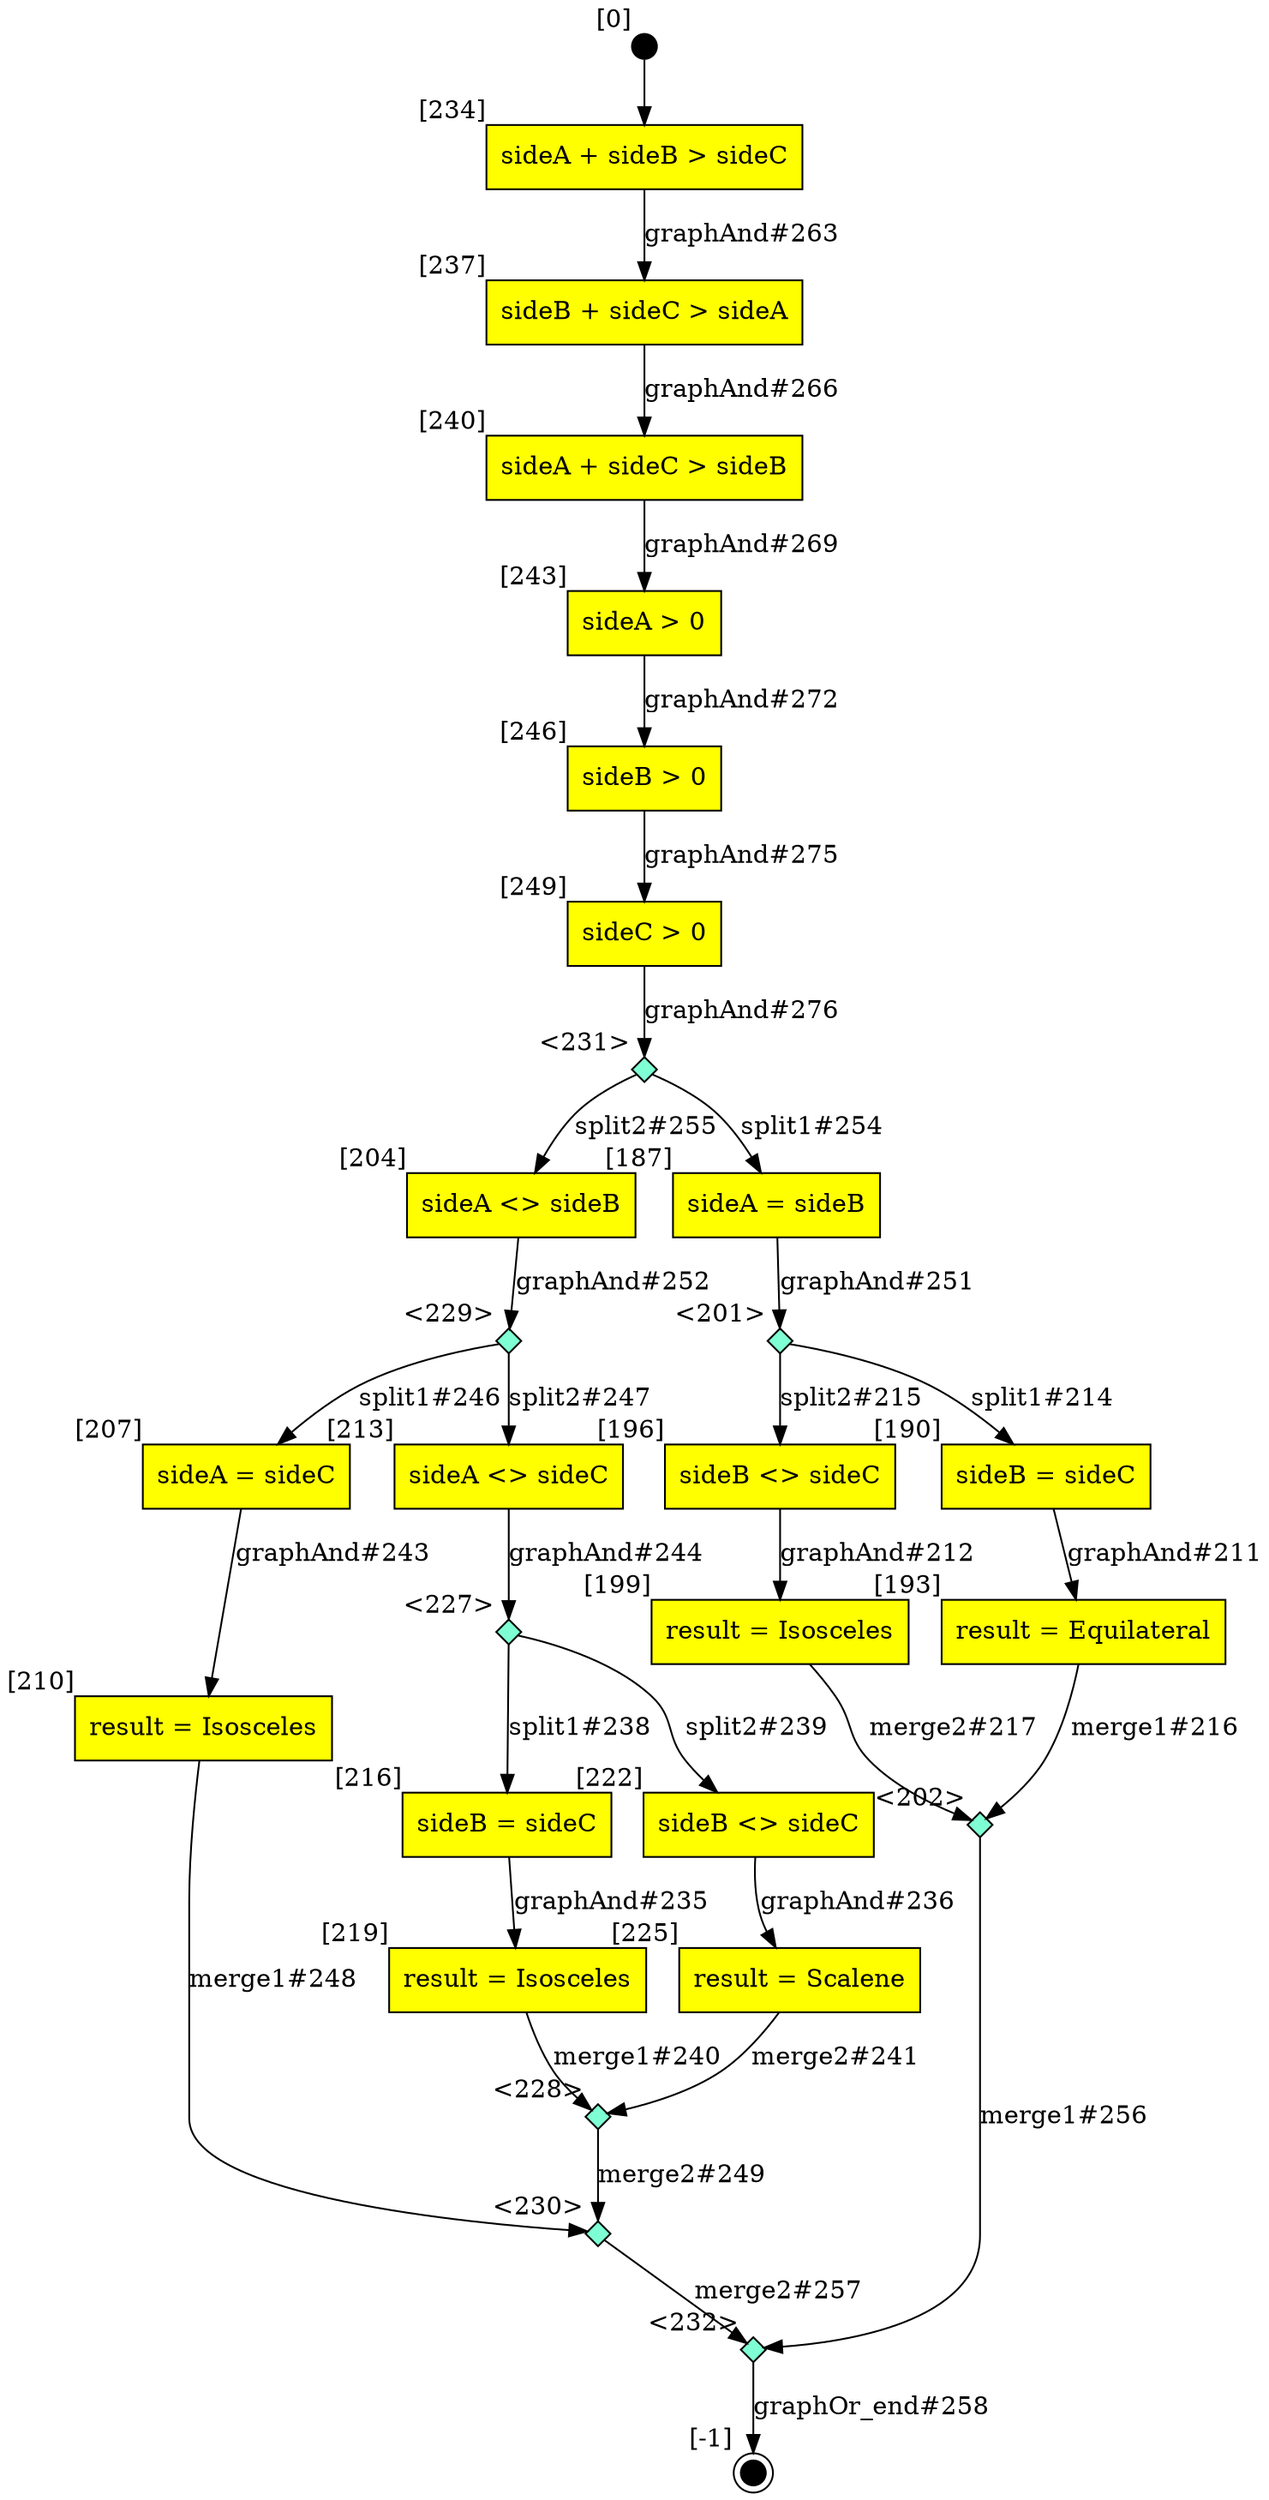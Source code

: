 digraph CLG {
  193 [shape="box", label="result = Equilateral", style=filled, fillcolor=yellow, xlabel="[193]"];
  196 [shape="box", label="sideB <> sideC", style=filled, fillcolor=yellow, xlabel="[196]"];
  199 [shape="box", label="result = Isosceles", style=filled, fillcolor=yellow, xlabel="[199]"];
  201 [shape="diamond", label="", xlabel="<201>", style=filled, fillcolor=aquamarine, fixedsize=true, width=.2, height=.2];
  202 [shape="diamond", label="", xlabel="<202>", style=filled, fillcolor=aquamarine, fixedsize=true, width=.2, height=.2];
  204 [shape="box", label="sideA <> sideB", style=filled, fillcolor=yellow, xlabel="[204]"];
  207 [shape="box", label="sideA = sideC", style=filled, fillcolor=yellow, xlabel="[207]"];
  210 [shape="box", label="result = Isosceles", style=filled, fillcolor=yellow, xlabel="[210]"];
  213 [shape="box", label="sideA <> sideC", style=filled, fillcolor=yellow, xlabel="[213]"];
  216 [shape="box", label="sideB = sideC", style=filled, fillcolor=yellow, xlabel="[216]"];
  219 [shape="box", label="result = Isosceles", style=filled, fillcolor=yellow, xlabel="[219]"];
  222 [shape="box", label="sideB <> sideC", style=filled, fillcolor=yellow, xlabel="[222]"];
  225 [shape="box", label="result = Scalene", style=filled, fillcolor=yellow, xlabel="[225]"];
  226 [style=filled, fillcolor=black, shape="doublecircle", label="", fixedsize=true, width=.2, height=.2, xlabel="[-1]"];
  227 [shape="diamond", label="", xlabel="<227>", style=filled, fillcolor=aquamarine, fixedsize=true, width=.2, height=.2];
  228 [shape="diamond", label="", xlabel="<228>", style=filled, fillcolor=aquamarine, fixedsize=true, width=.2, height=.2];
  229 [shape="diamond", label="", xlabel="<229>", style=filled, fillcolor=aquamarine, fixedsize=true, width=.2, height=.2];
  230 [shape="diamond", label="", xlabel="<230>", style=filled, fillcolor=aquamarine, fixedsize=true, width=.2, height=.2];
  231 [shape="diamond", label="", xlabel="<231>", style=filled, fillcolor=aquamarine, fixedsize=true, width=.2, height=.2];
  232 [shape="diamond", label="", xlabel="<232>", style=filled, fillcolor=aquamarine, fixedsize=true, width=.2, height=.2];
  233 [style=filled, fillcolor=black, shape="circle", label="", fixedsize=true, width=.2, height=.2, xlabel="[0]"];
  234 [shape="box", label="sideA + sideB > sideC", style=filled, fillcolor=yellow, xlabel="[234]"];
  237 [shape="box", label="sideB + sideC > sideA", style=filled, fillcolor=yellow, xlabel="[237]"];
  240 [shape="box", label="sideA + sideC > sideB", style=filled, fillcolor=yellow, xlabel="[240]"];
  243 [shape="box", label="sideA > 0", style=filled, fillcolor=yellow, xlabel="[243]"];
  246 [shape="box", label="sideB > 0", style=filled, fillcolor=yellow, xlabel="[246]"];
  249 [shape="box", label="sideC > 0", style=filled, fillcolor=yellow, xlabel="[249]"];
  187 [shape="box", label="sideA = sideB", style=filled, fillcolor=yellow, xlabel="[187]"];
  190 [shape="box", label="sideB = sideC", style=filled, fillcolor=yellow, xlabel="[190]"];
  202 -> 232[label="merge1#256"];
  230 -> 232[label="merge2#257"];
  232 -> 226[label="graphOr_end#258"];
  233 -> 234;
  234 -> 237[label="graphAnd#263"];
  237 -> 240[label="graphAnd#266"];
  240 -> 243[label="graphAnd#269"];
  243 -> 246[label="graphAnd#272"];
  190 -> 193[label="graphAnd#211"];
  246 -> 249[label="graphAnd#275"];
  196 -> 199[label="graphAnd#212"];
  249 -> 231[label="graphAnd#276"];
  201 -> 190[label="split1#214"];
  201 -> 196[label="split2#215"];
  193 -> 202[label="merge1#216"];
  199 -> 202[label="merge2#217"];
  216 -> 219[label="graphAnd#235"];
  222 -> 225[label="graphAnd#236"];
  227 -> 216[label="split1#238"];
  227 -> 222[label="split2#239"];
  219 -> 228[label="merge1#240"];
  225 -> 228[label="merge2#241"];
  207 -> 210[label="graphAnd#243"];
  213 -> 227[label="graphAnd#244"];
  229 -> 207[label="split1#246"];
  229 -> 213[label="split2#247"];
  210 -> 230[label="merge1#248"];
  228 -> 230[label="merge2#249"];
  187 -> 201[label="graphAnd#251"];
  204 -> 229[label="graphAnd#252"];
  231 -> 187[label="split1#254"];
  231 -> 204[label="split2#255"];
}
